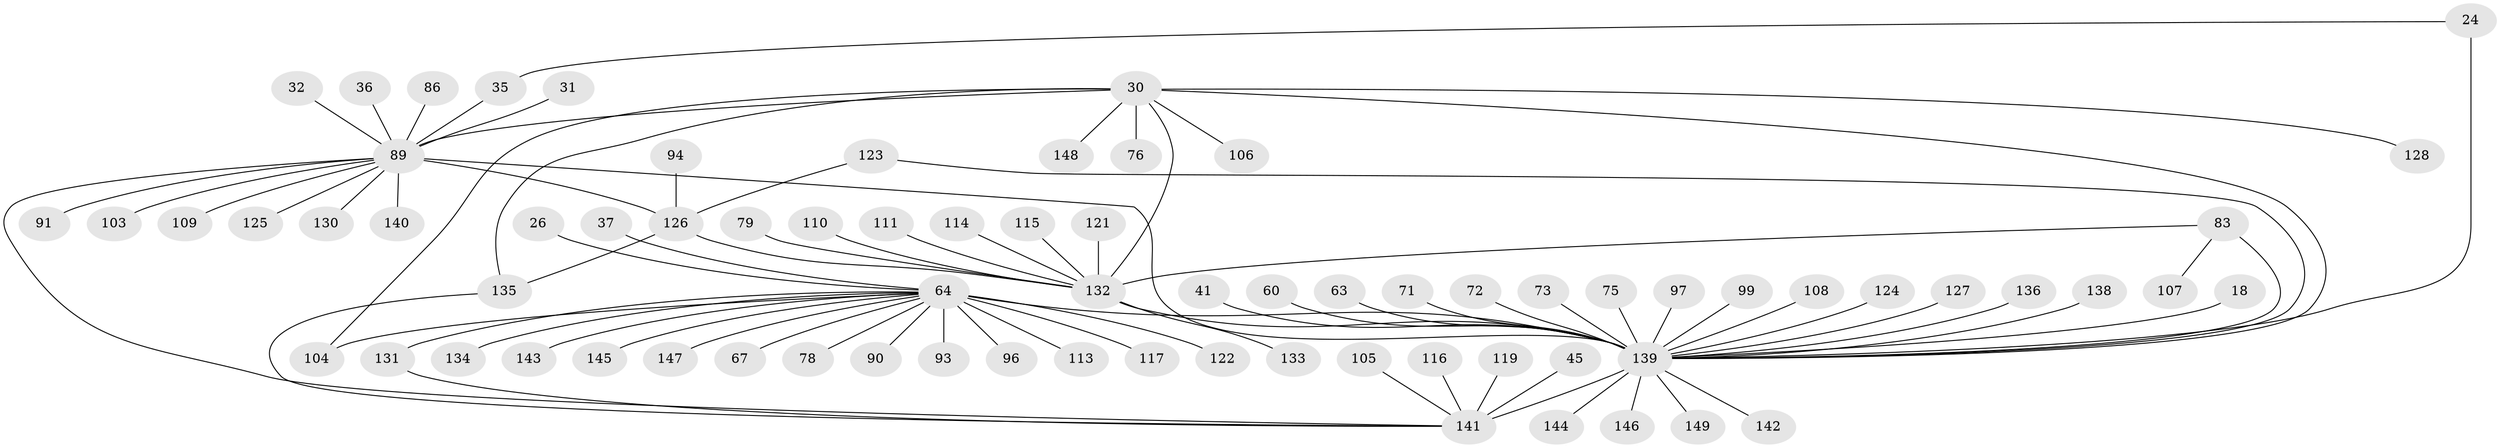 // original degree distribution, {25: 0.006711409395973154, 2: 0.28859060402684567, 9: 0.020134228187919462, 15: 0.013422818791946308, 7: 0.03355704697986577, 3: 0.08053691275167785, 4: 0.040268456375838924, 10: 0.013422818791946308, 1: 0.4697986577181208, 5: 0.020134228187919462, 8: 0.006711409395973154, 6: 0.006711409395973154}
// Generated by graph-tools (version 1.1) at 2025/48/03/09/25 04:48:52]
// undirected, 74 vertices, 84 edges
graph export_dot {
graph [start="1"]
  node [color=gray90,style=filled];
  18;
  24;
  26;
  30 [super="+3"];
  31;
  32;
  35;
  36;
  37;
  41;
  45;
  60 [super="+53"];
  63 [super="+50"];
  64 [super="+17+21"];
  67;
  71;
  72;
  73;
  75 [super="+54"];
  76;
  78;
  79 [super="+56"];
  83 [super="+81+66+68+74"];
  86;
  89 [super="+44"];
  90;
  91;
  93;
  94;
  96;
  97;
  99 [super="+2"];
  103;
  104 [super="+80"];
  105;
  106;
  107;
  108;
  109 [super="+85"];
  110;
  111 [super="+62"];
  113;
  114;
  115;
  116;
  117;
  119;
  121 [super="+55"];
  122;
  123 [super="+13"];
  124;
  125 [super="+65"];
  126 [super="+70+95"];
  127 [super="+112"];
  128;
  130 [super="+14"];
  131 [super="+129"];
  132 [super="+19+51"];
  133;
  134 [super="+102"];
  135 [super="+29"];
  136;
  138 [super="+59"];
  139 [super="+25+137+57"];
  140;
  141 [super="+42+100+101"];
  142;
  143;
  144;
  145 [super="+23"];
  146 [super="+88"];
  147;
  148 [super="+92"];
  149;
  18 -- 139;
  24 -- 35;
  24 -- 139 [weight=2];
  26 -- 64;
  30 -- 76;
  30 -- 106;
  30 -- 128;
  30 -- 139 [weight=3];
  30 -- 135;
  30 -- 104;
  30 -- 148;
  30 -- 132 [weight=2];
  30 -- 89 [weight=4];
  31 -- 89;
  32 -- 89;
  35 -- 89;
  36 -- 89;
  37 -- 64;
  41 -- 139;
  45 -- 141;
  60 -- 139;
  63 -- 139;
  64 -- 122;
  64 -- 113;
  64 -- 67;
  64 -- 139 [weight=8];
  64 -- 78;
  64 -- 143;
  64 -- 147;
  64 -- 90;
  64 -- 93;
  64 -- 96;
  64 -- 104;
  64 -- 117;
  64 -- 145;
  64 -- 134;
  64 -- 131 [weight=2];
  71 -- 139;
  72 -- 139;
  73 -- 139;
  75 -- 139;
  79 -- 132;
  83 -- 139 [weight=3];
  83 -- 132 [weight=2];
  83 -- 107;
  86 -- 89;
  89 -- 139 [weight=5];
  89 -- 130;
  89 -- 140;
  89 -- 141 [weight=2];
  89 -- 91;
  89 -- 103;
  89 -- 109;
  89 -- 125;
  89 -- 126 [weight=3];
  94 -- 126;
  97 -- 139;
  99 -- 139;
  105 -- 141;
  108 -- 139 [weight=2];
  110 -- 132;
  111 -- 132;
  114 -- 132;
  115 -- 132;
  116 -- 141;
  119 -- 141;
  121 -- 132;
  123 -- 126;
  123 -- 139;
  124 -- 139;
  126 -- 135;
  126 -- 132;
  127 -- 139;
  131 -- 141;
  132 -- 139 [weight=3];
  132 -- 133;
  135 -- 141;
  136 -- 139;
  138 -- 139;
  139 -- 141 [weight=4];
  139 -- 142;
  139 -- 144;
  139 -- 146;
  139 -- 149;
}
